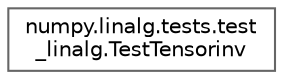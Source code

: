 digraph "Graphical Class Hierarchy"
{
 // LATEX_PDF_SIZE
  bgcolor="transparent";
  edge [fontname=Helvetica,fontsize=10,labelfontname=Helvetica,labelfontsize=10];
  node [fontname=Helvetica,fontsize=10,shape=box,height=0.2,width=0.4];
  rankdir="LR";
  Node0 [id="Node000000",label="numpy.linalg.tests.test\l_linalg.TestTensorinv",height=0.2,width=0.4,color="grey40", fillcolor="white", style="filled",URL="$d3/ddb/classnumpy_1_1linalg_1_1tests_1_1test__linalg_1_1TestTensorinv.html",tooltip=" "];
}
